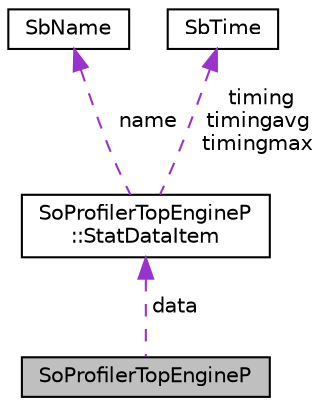 digraph "SoProfilerTopEngineP"
{
 // LATEX_PDF_SIZE
  edge [fontname="Helvetica",fontsize="10",labelfontname="Helvetica",labelfontsize="10"];
  node [fontname="Helvetica",fontsize="10",shape=record];
  Node1 [label="SoProfilerTopEngineP",height=0.2,width=0.4,color="black", fillcolor="grey75", style="filled", fontcolor="black",tooltip=" "];
  Node2 -> Node1 [dir="back",color="darkorchid3",fontsize="10",style="dashed",label=" data" ,fontname="Helvetica"];
  Node2 [label="SoProfilerTopEngineP\l::StatDataItem",height=0.2,width=0.4,color="black", fillcolor="white", style="filled",URL="$structSoProfilerTopEngineP_1_1StatDataItem.html",tooltip=" "];
  Node3 -> Node2 [dir="back",color="darkorchid3",fontsize="10",style="dashed",label=" name" ,fontname="Helvetica"];
  Node3 [label="SbName",height=0.2,width=0.4,color="black", fillcolor="white", style="filled",URL="$classSbName.html",tooltip="The SbName class stores strings by reference."];
  Node4 -> Node2 [dir="back",color="darkorchid3",fontsize="10",style="dashed",label=" timing\ntimingavg\ntimingmax" ,fontname="Helvetica"];
  Node4 [label="SbTime",height=0.2,width=0.4,color="black", fillcolor="white", style="filled",URL="$classSbTime.html",tooltip="The SbTime class instances represents time values."];
}
